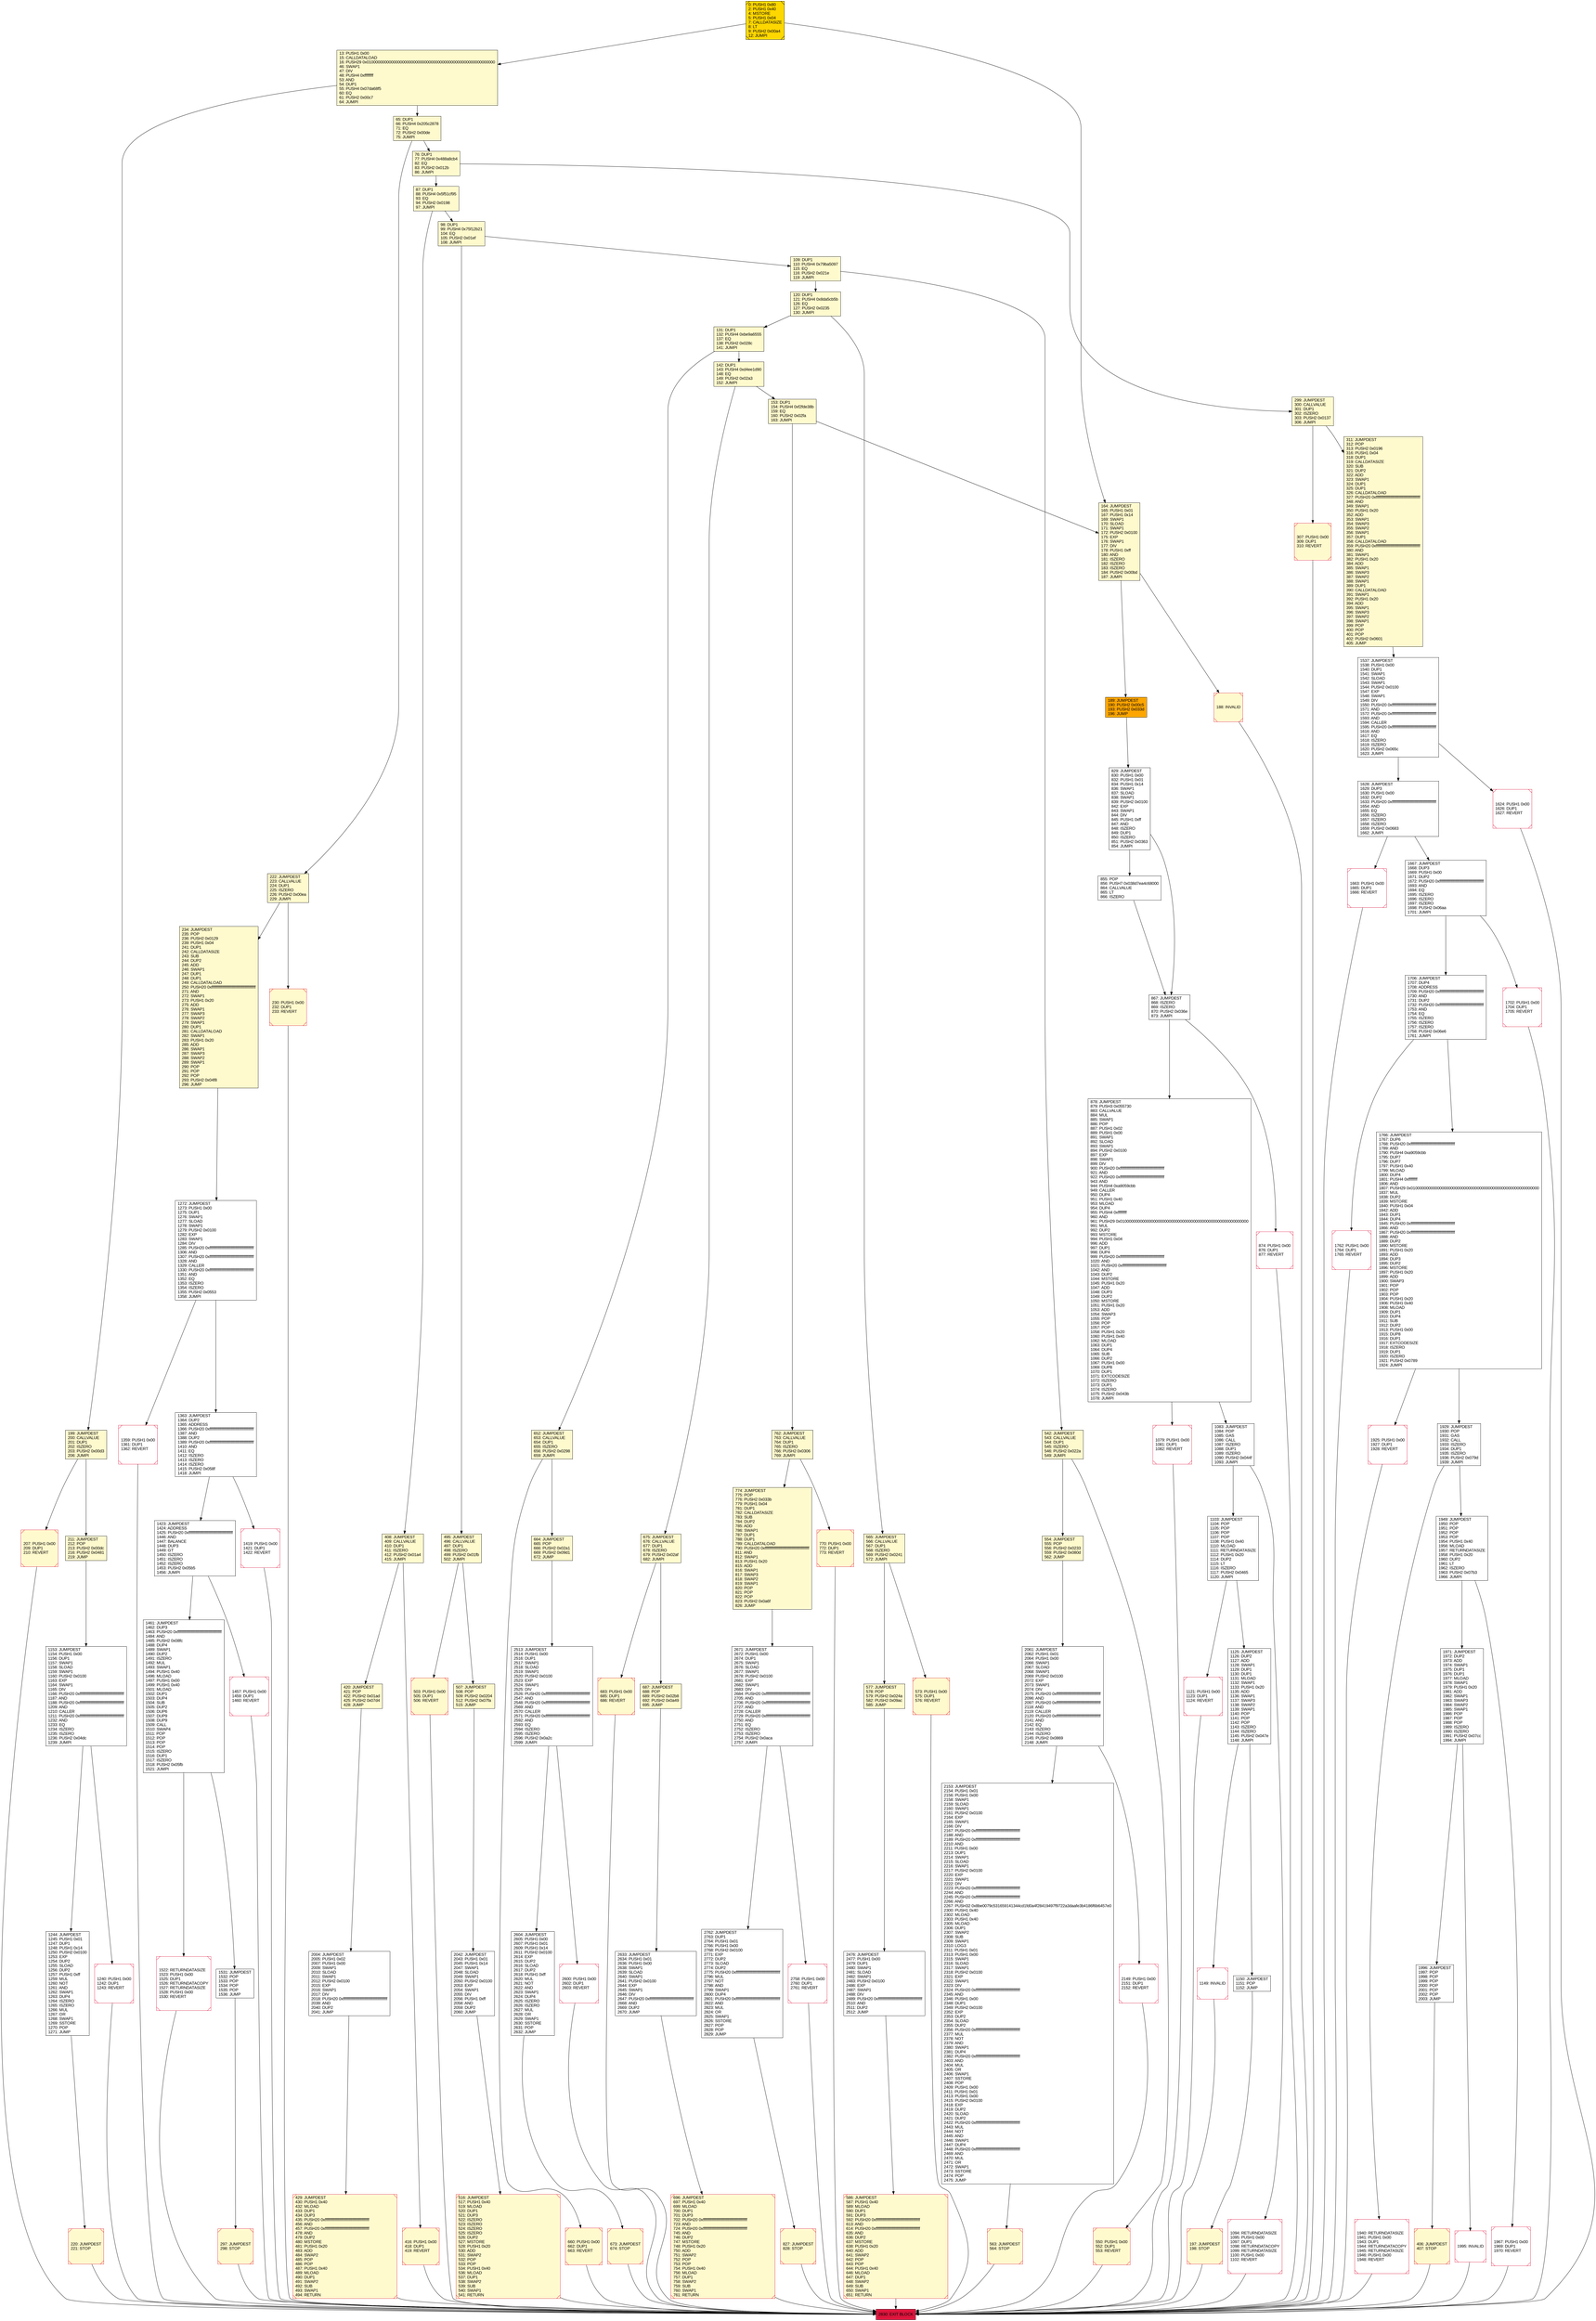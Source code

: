 digraph G {
bgcolor=transparent rankdir=UD;
node [shape=box style=filled color=black fillcolor=white fontname=arial fontcolor=black];
416 [label="416: PUSH1 0x00\l418: DUP1\l419: REVERT\l" fillcolor=lemonchiffon shape=Msquare color=crimson ];
406 [label="406: JUMPDEST\l407: STOP\l" fillcolor=lemonchiffon shape=Msquare color=crimson ];
188 [label="188: INVALID\l" fillcolor=lemonchiffon shape=Msquare color=crimson ];
13 [label="13: PUSH1 0x00\l15: CALLDATALOAD\l16: PUSH29 0x0100000000000000000000000000000000000000000000000000000000\l46: SWAP1\l47: DIV\l48: PUSH4 0xffffffff\l53: AND\l54: DUP1\l55: PUSH4 0x07da68f5\l60: EQ\l61: PUSH2 0x00c7\l64: JUMPI\l" fillcolor=lemonchiffon ];
1702 [label="1702: PUSH1 0x00\l1704: DUP1\l1705: REVERT\l" shape=Msquare color=crimson ];
683 [label="683: PUSH1 0x00\l685: DUP1\l686: REVERT\l" fillcolor=lemonchiffon shape=Msquare color=crimson ];
1996 [label="1996: JUMPDEST\l1997: POP\l1998: POP\l1999: POP\l2000: POP\l2001: POP\l2002: POP\l2003: JUMP\l" ];
408 [label="408: JUMPDEST\l409: CALLVALUE\l410: DUP1\l411: ISZERO\l412: PUSH2 0x01a4\l415: JUMPI\l" fillcolor=lemonchiffon ];
2830 [label="2830: EXIT BLOCK\l" fillcolor=crimson ];
1967 [label="1967: PUSH1 0x00\l1969: DUP1\l1970: REVERT\l" shape=Msquare color=crimson ];
867 [label="867: JUMPDEST\l868: ISZERO\l869: ISZERO\l870: PUSH2 0x036e\l873: JUMPI\l" ];
1457 [label="1457: PUSH1 0x00\l1459: DUP1\l1460: REVERT\l" shape=Msquare color=crimson ];
565 [label="565: JUMPDEST\l566: CALLVALUE\l567: DUP1\l568: ISZERO\l569: PUSH2 0x0241\l572: JUMPI\l" fillcolor=lemonchiffon ];
586 [label="586: JUMPDEST\l587: PUSH1 0x40\l589: MLOAD\l590: DUP1\l591: DUP3\l592: PUSH20 0xffffffffffffffffffffffffffffffffffffffff\l613: AND\l614: PUSH20 0xffffffffffffffffffffffffffffffffffffffff\l635: AND\l636: DUP2\l637: MSTORE\l638: PUSH1 0x20\l640: ADD\l641: SWAP2\l642: POP\l643: POP\l644: PUSH1 0x40\l646: MLOAD\l647: DUP1\l648: SWAP2\l649: SUB\l650: SWAP1\l651: RETURN\l" fillcolor=lemonchiffon shape=Msquare color=crimson ];
299 [label="299: JUMPDEST\l300: CALLVALUE\l301: DUP1\l302: ISZERO\l303: PUSH2 0x0137\l306: JUMPI\l" fillcolor=lemonchiffon ];
311 [label="311: JUMPDEST\l312: POP\l313: PUSH2 0x0196\l316: PUSH1 0x04\l318: DUP1\l319: CALLDATASIZE\l320: SUB\l321: DUP2\l322: ADD\l323: SWAP1\l324: DUP1\l325: DUP1\l326: CALLDATALOAD\l327: PUSH20 0xffffffffffffffffffffffffffffffffffffffff\l348: AND\l349: SWAP1\l350: PUSH1 0x20\l352: ADD\l353: SWAP1\l354: SWAP3\l355: SWAP2\l356: SWAP1\l357: DUP1\l358: CALLDATALOAD\l359: PUSH20 0xffffffffffffffffffffffffffffffffffffffff\l380: AND\l381: SWAP1\l382: PUSH1 0x20\l384: ADD\l385: SWAP1\l386: SWAP3\l387: SWAP2\l388: SWAP1\l389: DUP1\l390: CALLDATALOAD\l391: SWAP1\l392: PUSH1 0x20\l394: ADD\l395: SWAP1\l396: SWAP3\l397: SWAP2\l398: SWAP1\l399: POP\l400: POP\l401: POP\l402: PUSH2 0x0601\l405: JUMP\l" fillcolor=lemonchiffon ];
76 [label="76: DUP1\l77: PUSH4 0x488a8cb4\l82: EQ\l83: PUSH2 0x012b\l86: JUMPI\l" fillcolor=lemonchiffon ];
1925 [label="1925: PUSH1 0x00\l1927: DUP1\l1928: REVERT\l" shape=Msquare color=crimson ];
164 [label="164: JUMPDEST\l165: PUSH1 0x01\l167: PUSH1 0x14\l169: SWAP1\l170: SLOAD\l171: SWAP1\l172: PUSH2 0x0100\l175: EXP\l176: SWAP1\l177: DIV\l178: PUSH1 0xff\l180: AND\l181: ISZERO\l182: ISZERO\l183: ISZERO\l184: PUSH2 0x00bd\l187: JUMPI\l" fillcolor=lemonchiffon ];
1419 [label="1419: PUSH1 0x00\l1421: DUP1\l1422: REVERT\l" shape=Msquare color=crimson ];
98 [label="98: DUP1\l99: PUSH4 0x75f12b21\l104: EQ\l105: PUSH2 0x01ef\l108: JUMPI\l" fillcolor=lemonchiffon ];
1244 [label="1244: JUMPDEST\l1245: PUSH1 0x01\l1247: DUP1\l1248: PUSH1 0x14\l1250: PUSH2 0x0100\l1253: EXP\l1254: DUP2\l1255: SLOAD\l1256: DUP2\l1257: PUSH1 0xff\l1259: MUL\l1260: NOT\l1261: AND\l1262: SWAP1\l1263: DUP4\l1264: ISZERO\l1265: ISZERO\l1266: MUL\l1267: OR\l1268: SWAP1\l1269: SSTORE\l1270: POP\l1271: JUMP\l" ];
199 [label="199: JUMPDEST\l200: CALLVALUE\l201: DUP1\l202: ISZERO\l203: PUSH2 0x00d3\l206: JUMPI\l" fillcolor=lemonchiffon ];
660 [label="660: PUSH1 0x00\l662: DUP1\l663: REVERT\l" fillcolor=lemonchiffon shape=Msquare color=crimson ];
673 [label="673: JUMPDEST\l674: STOP\l" fillcolor=lemonchiffon shape=Msquare color=crimson ];
516 [label="516: JUMPDEST\l517: PUSH1 0x40\l519: MLOAD\l520: DUP1\l521: DUP3\l522: ISZERO\l523: ISZERO\l524: ISZERO\l525: ISZERO\l526: DUP2\l527: MSTORE\l528: PUSH1 0x20\l530: ADD\l531: SWAP2\l532: POP\l533: POP\l534: PUSH1 0x40\l536: MLOAD\l537: DUP1\l538: SWAP2\l539: SUB\l540: SWAP1\l541: RETURN\l" fillcolor=lemonchiffon shape=Msquare color=crimson ];
664 [label="664: JUMPDEST\l665: POP\l666: PUSH2 0x02a1\l669: PUSH2 0x09d1\l672: JUMP\l" fillcolor=lemonchiffon ];
1762 [label="1762: PUSH1 0x00\l1764: DUP1\l1765: REVERT\l" shape=Msquare color=crimson ];
230 [label="230: PUSH1 0x00\l232: DUP1\l233: REVERT\l" fillcolor=lemonchiffon shape=Msquare color=crimson ];
220 [label="220: JUMPDEST\l221: STOP\l" fillcolor=lemonchiffon shape=Msquare color=crimson ];
1125 [label="1125: JUMPDEST\l1126: DUP2\l1127: ADD\l1128: SWAP1\l1129: DUP1\l1130: DUP1\l1131: MLOAD\l1132: SWAP1\l1133: PUSH1 0x20\l1135: ADD\l1136: SWAP1\l1137: SWAP3\l1138: SWAP2\l1139: SWAP1\l1140: POP\l1141: POP\l1142: POP\l1143: ISZERO\l1144: ISZERO\l1145: PUSH2 0x047e\l1148: JUMPI\l" ];
652 [label="652: JUMPDEST\l653: CALLVALUE\l654: DUP1\l655: ISZERO\l656: PUSH2 0x0298\l659: JUMPI\l" fillcolor=lemonchiffon ];
2762 [label="2762: JUMPDEST\l2763: DUP1\l2764: PUSH1 0x01\l2766: PUSH1 0x00\l2768: PUSH2 0x0100\l2771: EXP\l2772: DUP2\l2773: SLOAD\l2774: DUP2\l2775: PUSH20 0xffffffffffffffffffffffffffffffffffffffff\l2796: MUL\l2797: NOT\l2798: AND\l2799: SWAP1\l2800: DUP4\l2801: PUSH20 0xffffffffffffffffffffffffffffffffffffffff\l2822: AND\l2823: MUL\l2824: OR\l2825: SWAP1\l2826: SSTORE\l2827: POP\l2828: POP\l2829: JUMP\l" ];
197 [label="197: JUMPDEST\l198: STOP\l" fillcolor=lemonchiffon shape=Msquare color=crimson ];
109 [label="109: DUP1\l110: PUSH4 0x79ba5097\l115: EQ\l116: PUSH2 0x021e\l119: JUMPI\l" fillcolor=lemonchiffon ];
1628 [label="1628: JUMPDEST\l1629: DUP3\l1630: PUSH1 0x00\l1632: DUP2\l1633: PUSH20 0xffffffffffffffffffffffffffffffffffffffff\l1654: AND\l1655: EQ\l1656: ISZERO\l1657: ISZERO\l1658: ISZERO\l1659: PUSH2 0x0683\l1662: JUMPI\l" ];
503 [label="503: PUSH1 0x00\l505: DUP1\l506: REVERT\l" fillcolor=lemonchiffon shape=Msquare color=crimson ];
1153 [label="1153: JUMPDEST\l1154: PUSH1 0x00\l1156: DUP1\l1157: SWAP1\l1158: SLOAD\l1159: SWAP1\l1160: PUSH2 0x0100\l1163: EXP\l1164: SWAP1\l1165: DIV\l1166: PUSH20 0xffffffffffffffffffffffffffffffffffffffff\l1187: AND\l1188: PUSH20 0xffffffffffffffffffffffffffffffffffffffff\l1209: AND\l1210: CALLER\l1211: PUSH20 0xffffffffffffffffffffffffffffffffffffffff\l1232: AND\l1233: EQ\l1234: ISZERO\l1235: ISZERO\l1236: PUSH2 0x04dc\l1239: JUMPI\l" ];
0 [label="0: PUSH1 0x80\l2: PUSH1 0x40\l4: MSTORE\l5: PUSH1 0x04\l7: CALLDATASIZE\l8: LT\l9: PUSH2 0x00a4\l12: JUMPI\l" fillcolor=lemonchiffon shape=Msquare fillcolor=gold ];
1150 [label="1150: JUMPDEST\l1151: POP\l1152: JUMP\l" ];
774 [label="774: JUMPDEST\l775: POP\l776: PUSH2 0x033b\l779: PUSH1 0x04\l781: DUP1\l782: CALLDATASIZE\l783: SUB\l784: DUP2\l785: ADD\l786: SWAP1\l787: DUP1\l788: DUP1\l789: CALLDATALOAD\l790: PUSH20 0xffffffffffffffffffffffffffffffffffffffff\l811: AND\l812: SWAP1\l813: PUSH1 0x20\l815: ADD\l816: SWAP1\l817: SWAP3\l818: SWAP2\l819: SWAP1\l820: POP\l821: POP\l822: POP\l823: PUSH2 0x0a6f\l826: JUMP\l" fillcolor=lemonchiffon ];
1094 [label="1094: RETURNDATASIZE\l1095: PUSH1 0x00\l1097: DUP1\l1098: RETURNDATACOPY\l1099: RETURNDATASIZE\l1100: PUSH1 0x00\l1102: REVERT\l" shape=Msquare color=crimson ];
211 [label="211: JUMPDEST\l212: POP\l213: PUSH2 0x00dc\l216: PUSH2 0x0481\l219: JUMP\l" fillcolor=lemonchiffon ];
222 [label="222: JUMPDEST\l223: CALLVALUE\l224: DUP1\l225: ISZERO\l226: PUSH2 0x00ea\l229: JUMPI\l" fillcolor=lemonchiffon ];
420 [label="420: JUMPDEST\l421: POP\l422: PUSH2 0x01ad\l425: PUSH2 0x07d4\l428: JUMP\l" fillcolor=lemonchiffon ];
87 [label="87: DUP1\l88: PUSH4 0x5f51cf95\l93: EQ\l94: PUSH2 0x0198\l97: JUMPI\l" fillcolor=lemonchiffon ];
2042 [label="2042: JUMPDEST\l2043: PUSH1 0x01\l2045: PUSH1 0x14\l2047: SWAP1\l2048: SLOAD\l2049: SWAP1\l2050: PUSH2 0x0100\l2053: EXP\l2054: SWAP1\l2055: DIV\l2056: PUSH1 0xff\l2058: AND\l2059: DUP2\l2060: JUMP\l" ];
855 [label="855: POP\l856: PUSH7 0x038d7ea4c68000\l864: CALLVALUE\l865: LT\l866: ISZERO\l" ];
2758 [label="2758: PUSH1 0x00\l2760: DUP1\l2761: REVERT\l" shape=Msquare color=crimson ];
1423 [label="1423: JUMPDEST\l1424: ADDRESS\l1425: PUSH20 0xffffffffffffffffffffffffffffffffffffffff\l1446: AND\l1447: BALANCE\l1448: DUP3\l1449: GT\l1450: ISZERO\l1451: ISZERO\l1452: ISZERO\l1453: PUSH2 0x05b5\l1456: JUMPI\l" ];
207 [label="207: PUSH1 0x00\l209: DUP1\l210: REVERT\l" fillcolor=lemonchiffon shape=Msquare color=crimson ];
1537 [label="1537: JUMPDEST\l1538: PUSH1 0x00\l1540: DUP1\l1541: SWAP1\l1542: SLOAD\l1543: SWAP1\l1544: PUSH2 0x0100\l1547: EXP\l1548: SWAP1\l1549: DIV\l1550: PUSH20 0xffffffffffffffffffffffffffffffffffffffff\l1571: AND\l1572: PUSH20 0xffffffffffffffffffffffffffffffffffffffff\l1593: AND\l1594: CALLER\l1595: PUSH20 0xffffffffffffffffffffffffffffffffffffffff\l1616: AND\l1617: EQ\l1618: ISZERO\l1619: ISZERO\l1620: PUSH2 0x065c\l1623: JUMPI\l" ];
1995 [label="1995: INVALID\l" shape=Msquare color=crimson ];
1240 [label="1240: PUSH1 0x00\l1242: DUP1\l1243: REVERT\l" shape=Msquare color=crimson ];
2604 [label="2604: JUMPDEST\l2605: PUSH1 0x00\l2607: PUSH1 0x01\l2609: PUSH1 0x14\l2611: PUSH2 0x0100\l2614: EXP\l2615: DUP2\l2616: SLOAD\l2617: DUP2\l2618: PUSH1 0xff\l2620: MUL\l2621: NOT\l2622: AND\l2623: SWAP1\l2624: DUP4\l2625: ISZERO\l2626: ISZERO\l2627: MUL\l2628: OR\l2629: SWAP1\l2630: SSTORE\l2631: POP\l2632: JUMP\l" ];
2004 [label="2004: JUMPDEST\l2005: PUSH1 0x02\l2007: PUSH1 0x00\l2009: SWAP1\l2010: SLOAD\l2011: SWAP1\l2012: PUSH2 0x0100\l2015: EXP\l2016: SWAP1\l2017: DIV\l2018: PUSH20 0xffffffffffffffffffffffffffffffffffffffff\l2039: AND\l2040: DUP2\l2041: JUMP\l" ];
542 [label="542: JUMPDEST\l543: CALLVALUE\l544: DUP1\l545: ISZERO\l546: PUSH2 0x022a\l549: JUMPI\l" fillcolor=lemonchiffon ];
1363 [label="1363: JUMPDEST\l1364: DUP2\l1365: ADDRESS\l1366: PUSH20 0xffffffffffffffffffffffffffffffffffffffff\l1387: AND\l1388: DUP2\l1389: PUSH20 0xffffffffffffffffffffffffffffffffffffffff\l1410: AND\l1411: EQ\l1412: ISZERO\l1413: ISZERO\l1414: ISZERO\l1415: PUSH2 0x058f\l1418: JUMPI\l" ];
234 [label="234: JUMPDEST\l235: POP\l236: PUSH2 0x0129\l239: PUSH1 0x04\l241: DUP1\l242: CALLDATASIZE\l243: SUB\l244: DUP2\l245: ADD\l246: SWAP1\l247: DUP1\l248: DUP1\l249: CALLDATALOAD\l250: PUSH20 0xffffffffffffffffffffffffffffffffffffffff\l271: AND\l272: SWAP1\l273: PUSH1 0x20\l275: ADD\l276: SWAP1\l277: SWAP3\l278: SWAP2\l279: SWAP1\l280: DUP1\l281: CALLDATALOAD\l282: SWAP1\l283: PUSH1 0x20\l285: ADD\l286: SWAP1\l287: SWAP3\l288: SWAP2\l289: SWAP1\l290: POP\l291: POP\l292: POP\l293: PUSH2 0x04f8\l296: JUMP\l" fillcolor=lemonchiffon ];
550 [label="550: PUSH1 0x00\l552: DUP1\l553: REVERT\l" fillcolor=lemonchiffon shape=Msquare color=crimson ];
2600 [label="2600: PUSH1 0x00\l2602: DUP1\l2603: REVERT\l" shape=Msquare color=crimson ];
153 [label="153: DUP1\l154: PUSH4 0xf2fde38b\l159: EQ\l160: PUSH2 0x02fa\l163: JUMPI\l" fillcolor=lemonchiffon ];
1971 [label="1971: JUMPDEST\l1972: DUP2\l1973: ADD\l1974: SWAP1\l1975: DUP1\l1976: DUP1\l1977: MLOAD\l1978: SWAP1\l1979: PUSH1 0x20\l1981: ADD\l1982: SWAP1\l1983: SWAP3\l1984: SWAP2\l1985: SWAP1\l1986: POP\l1987: POP\l1988: POP\l1989: ISZERO\l1990: ISZERO\l1991: PUSH2 0x07cc\l1994: JUMPI\l" ];
1940 [label="1940: RETURNDATASIZE\l1941: PUSH1 0x00\l1943: DUP1\l1944: RETURNDATACOPY\l1945: RETURNDATASIZE\l1946: PUSH1 0x00\l1948: REVERT\l" shape=Msquare color=crimson ];
307 [label="307: PUSH1 0x00\l309: DUP1\l310: REVERT\l" fillcolor=lemonchiffon shape=Msquare color=crimson ];
577 [label="577: JUMPDEST\l578: POP\l579: PUSH2 0x024a\l582: PUSH2 0x09ac\l585: JUMP\l" fillcolor=lemonchiffon ];
1079 [label="1079: PUSH1 0x00\l1081: DUP1\l1082: REVERT\l" shape=Msquare color=crimson ];
2476 [label="2476: JUMPDEST\l2477: PUSH1 0x00\l2479: DUP1\l2480: SWAP1\l2481: SLOAD\l2482: SWAP1\l2483: PUSH2 0x0100\l2486: EXP\l2487: SWAP1\l2488: DIV\l2489: PUSH20 0xffffffffffffffffffffffffffffffffffffffff\l2510: AND\l2511: DUP2\l2512: JUMP\l" ];
573 [label="573: PUSH1 0x00\l575: DUP1\l576: REVERT\l" fillcolor=lemonchiffon shape=Msquare color=crimson ];
762 [label="762: JUMPDEST\l763: CALLVALUE\l764: DUP1\l765: ISZERO\l766: PUSH2 0x0306\l769: JUMPI\l" fillcolor=lemonchiffon ];
1929 [label="1929: JUMPDEST\l1930: POP\l1931: GAS\l1932: CALL\l1933: ISZERO\l1934: DUP1\l1935: ISZERO\l1936: PUSH2 0x079d\l1939: JUMPI\l" ];
878 [label="878: JUMPDEST\l879: PUSH3 0x055730\l883: CALLVALUE\l884: MUL\l885: SWAP1\l886: POP\l887: PUSH1 0x02\l889: PUSH1 0x00\l891: SWAP1\l892: SLOAD\l893: SWAP1\l894: PUSH2 0x0100\l897: EXP\l898: SWAP1\l899: DIV\l900: PUSH20 0xffffffffffffffffffffffffffffffffffffffff\l921: AND\l922: PUSH20 0xffffffffffffffffffffffffffffffffffffffff\l943: AND\l944: PUSH4 0xa9059cbb\l949: CALLER\l950: DUP4\l951: PUSH1 0x40\l953: MLOAD\l954: DUP4\l955: PUSH4 0xffffffff\l960: AND\l961: PUSH29 0x0100000000000000000000000000000000000000000000000000000000\l991: MUL\l992: DUP2\l993: MSTORE\l994: PUSH1 0x04\l996: ADD\l997: DUP1\l998: DUP4\l999: PUSH20 0xffffffffffffffffffffffffffffffffffffffff\l1020: AND\l1021: PUSH20 0xffffffffffffffffffffffffffffffffffffffff\l1042: AND\l1043: DUP2\l1044: MSTORE\l1045: PUSH1 0x20\l1047: ADD\l1048: DUP3\l1049: DUP2\l1050: MSTORE\l1051: PUSH1 0x20\l1053: ADD\l1054: SWAP3\l1055: POP\l1056: POP\l1057: POP\l1058: PUSH1 0x20\l1060: PUSH1 0x40\l1062: MLOAD\l1063: DUP1\l1064: DUP4\l1065: SUB\l1066: DUP2\l1067: PUSH1 0x00\l1069: DUP8\l1070: DUP1\l1071: EXTCODESIZE\l1072: ISZERO\l1073: DUP1\l1074: ISZERO\l1075: PUSH2 0x043b\l1078: JUMPI\l" ];
770 [label="770: PUSH1 0x00\l772: DUP1\l773: REVERT\l" fillcolor=lemonchiffon shape=Msquare color=crimson ];
563 [label="563: JUMPDEST\l564: STOP\l" fillcolor=lemonchiffon shape=Msquare color=crimson ];
827 [label="827: JUMPDEST\l828: STOP\l" fillcolor=lemonchiffon shape=Msquare color=crimson ];
1083 [label="1083: JUMPDEST\l1084: POP\l1085: GAS\l1086: CALL\l1087: ISZERO\l1088: DUP1\l1089: ISZERO\l1090: PUSH2 0x044f\l1093: JUMPI\l" ];
1667 [label="1667: JUMPDEST\l1668: DUP3\l1669: PUSH1 0x00\l1671: DUP2\l1672: PUSH20 0xffffffffffffffffffffffffffffffffffffffff\l1693: AND\l1694: EQ\l1695: ISZERO\l1696: ISZERO\l1697: ISZERO\l1698: PUSH2 0x06aa\l1701: JUMPI\l" ];
1531 [label="1531: JUMPDEST\l1532: POP\l1533: POP\l1534: POP\l1535: POP\l1536: JUMP\l" ];
507 [label="507: JUMPDEST\l508: POP\l509: PUSH2 0x0204\l512: PUSH2 0x07fa\l515: JUMP\l" fillcolor=lemonchiffon ];
297 [label="297: JUMPDEST\l298: STOP\l" fillcolor=lemonchiffon shape=Msquare color=crimson ];
1121 [label="1121: PUSH1 0x00\l1123: DUP1\l1124: REVERT\l" shape=Msquare color=crimson ];
1149 [label="1149: INVALID\l" shape=Msquare color=crimson ];
687 [label="687: JUMPDEST\l688: POP\l689: PUSH2 0x02b8\l692: PUSH2 0x0a49\l695: JUMP\l" fillcolor=lemonchiffon ];
2149 [label="2149: PUSH1 0x00\l2151: DUP1\l2152: REVERT\l" shape=Msquare color=crimson ];
142 [label="142: DUP1\l143: PUSH4 0xd4ee1d90\l148: EQ\l149: PUSH2 0x02a3\l152: JUMPI\l" fillcolor=lemonchiffon ];
1272 [label="1272: JUMPDEST\l1273: PUSH1 0x00\l1275: DUP1\l1276: SWAP1\l1277: SLOAD\l1278: SWAP1\l1279: PUSH2 0x0100\l1282: EXP\l1283: SWAP1\l1284: DIV\l1285: PUSH20 0xffffffffffffffffffffffffffffffffffffffff\l1306: AND\l1307: PUSH20 0xffffffffffffffffffffffffffffffffffffffff\l1328: AND\l1329: CALLER\l1330: PUSH20 0xffffffffffffffffffffffffffffffffffffffff\l1351: AND\l1352: EQ\l1353: ISZERO\l1354: ISZERO\l1355: PUSH2 0x0553\l1358: JUMPI\l" ];
1461 [label="1461: JUMPDEST\l1462: DUP3\l1463: PUSH20 0xffffffffffffffffffffffffffffffffffffffff\l1484: AND\l1485: PUSH2 0x08fc\l1488: DUP4\l1489: SWAP1\l1490: DUP2\l1491: ISZERO\l1492: MUL\l1493: SWAP1\l1494: PUSH1 0x40\l1496: MLOAD\l1497: PUSH1 0x00\l1499: PUSH1 0x40\l1501: MLOAD\l1502: DUP1\l1503: DUP4\l1504: SUB\l1505: DUP2\l1506: DUP6\l1507: DUP9\l1508: DUP9\l1509: CALL\l1510: SWAP4\l1511: POP\l1512: POP\l1513: POP\l1514: POP\l1515: ISZERO\l1516: DUP1\l1517: ISZERO\l1518: PUSH2 0x05fb\l1521: JUMPI\l" ];
874 [label="874: PUSH1 0x00\l876: DUP1\l877: REVERT\l" shape=Msquare color=crimson ];
829 [label="829: JUMPDEST\l830: PUSH1 0x00\l832: PUSH1 0x01\l834: PUSH1 0x14\l836: SWAP1\l837: SLOAD\l838: SWAP1\l839: PUSH2 0x0100\l842: EXP\l843: SWAP1\l844: DIV\l845: PUSH1 0xff\l847: AND\l848: ISZERO\l849: DUP1\l850: ISZERO\l851: PUSH2 0x0363\l854: JUMPI\l" ];
2513 [label="2513: JUMPDEST\l2514: PUSH1 0x00\l2516: DUP1\l2517: SWAP1\l2518: SLOAD\l2519: SWAP1\l2520: PUSH2 0x0100\l2523: EXP\l2524: SWAP1\l2525: DIV\l2526: PUSH20 0xffffffffffffffffffffffffffffffffffffffff\l2547: AND\l2548: PUSH20 0xffffffffffffffffffffffffffffffffffffffff\l2569: AND\l2570: CALLER\l2571: PUSH20 0xffffffffffffffffffffffffffffffffffffffff\l2592: AND\l2593: EQ\l2594: ISZERO\l2595: ISZERO\l2596: PUSH2 0x0a2c\l2599: JUMPI\l" ];
1706 [label="1706: JUMPDEST\l1707: DUP4\l1708: ADDRESS\l1709: PUSH20 0xffffffffffffffffffffffffffffffffffffffff\l1730: AND\l1731: DUP2\l1732: PUSH20 0xffffffffffffffffffffffffffffffffffffffff\l1753: AND\l1754: EQ\l1755: ISZERO\l1756: ISZERO\l1757: ISZERO\l1758: PUSH2 0x06e6\l1761: JUMPI\l" ];
1949 [label="1949: JUMPDEST\l1950: POP\l1951: POP\l1952: POP\l1953: POP\l1954: PUSH1 0x40\l1956: MLOAD\l1957: RETURNDATASIZE\l1958: PUSH1 0x20\l1960: DUP2\l1961: LT\l1962: ISZERO\l1963: PUSH2 0x07b3\l1966: JUMPI\l" ];
2633 [label="2633: JUMPDEST\l2634: PUSH1 0x01\l2636: PUSH1 0x00\l2638: SWAP1\l2639: SLOAD\l2640: SWAP1\l2641: PUSH2 0x0100\l2644: EXP\l2645: SWAP1\l2646: DIV\l2647: PUSH20 0xffffffffffffffffffffffffffffffffffffffff\l2668: AND\l2669: DUP2\l2670: JUMP\l" ];
495 [label="495: JUMPDEST\l496: CALLVALUE\l497: DUP1\l498: ISZERO\l499: PUSH2 0x01fb\l502: JUMPI\l" fillcolor=lemonchiffon ];
131 [label="131: DUP1\l132: PUSH4 0xbe9a6555\l137: EQ\l138: PUSH2 0x028c\l141: JUMPI\l" fillcolor=lemonchiffon ];
1663 [label="1663: PUSH1 0x00\l1665: DUP1\l1666: REVERT\l" shape=Msquare color=crimson ];
120 [label="120: DUP1\l121: PUSH4 0x8da5cb5b\l126: EQ\l127: PUSH2 0x0235\l130: JUMPI\l" fillcolor=lemonchiffon ];
189 [label="189: JUMPDEST\l190: PUSH2 0x00c5\l193: PUSH2 0x033d\l196: JUMP\l" fillcolor=orange ];
554 [label="554: JUMPDEST\l555: POP\l556: PUSH2 0x0233\l559: PUSH2 0x080d\l562: JUMP\l" fillcolor=lemonchiffon ];
1103 [label="1103: JUMPDEST\l1104: POP\l1105: POP\l1106: POP\l1107: POP\l1108: PUSH1 0x40\l1110: MLOAD\l1111: RETURNDATASIZE\l1112: PUSH1 0x20\l1114: DUP2\l1115: LT\l1116: ISZERO\l1117: PUSH2 0x0465\l1120: JUMPI\l" ];
1522 [label="1522: RETURNDATASIZE\l1523: PUSH1 0x00\l1525: DUP1\l1526: RETURNDATACOPY\l1527: RETURNDATASIZE\l1528: PUSH1 0x00\l1530: REVERT\l" shape=Msquare color=crimson ];
2153 [label="2153: JUMPDEST\l2154: PUSH1 0x01\l2156: PUSH1 0x00\l2158: SWAP1\l2159: SLOAD\l2160: SWAP1\l2161: PUSH2 0x0100\l2164: EXP\l2165: SWAP1\l2166: DIV\l2167: PUSH20 0xffffffffffffffffffffffffffffffffffffffff\l2188: AND\l2189: PUSH20 0xffffffffffffffffffffffffffffffffffffffff\l2210: AND\l2211: PUSH1 0x00\l2213: DUP1\l2214: SWAP1\l2215: SLOAD\l2216: SWAP1\l2217: PUSH2 0x0100\l2220: EXP\l2221: SWAP1\l2222: DIV\l2223: PUSH20 0xffffffffffffffffffffffffffffffffffffffff\l2244: AND\l2245: PUSH20 0xffffffffffffffffffffffffffffffffffffffff\l2266: AND\l2267: PUSH32 0x8be0079c531659141344cd1fd0a4f28419497f9722a3daafe3b4186f6b6457e0\l2300: PUSH1 0x40\l2302: MLOAD\l2303: PUSH1 0x40\l2305: MLOAD\l2306: DUP1\l2307: SWAP2\l2308: SUB\l2309: SWAP1\l2310: LOG3\l2311: PUSH1 0x01\l2313: PUSH1 0x00\l2315: SWAP1\l2316: SLOAD\l2317: SWAP1\l2318: PUSH2 0x0100\l2321: EXP\l2322: SWAP1\l2323: DIV\l2324: PUSH20 0xffffffffffffffffffffffffffffffffffffffff\l2345: AND\l2346: PUSH1 0x00\l2348: DUP1\l2349: PUSH2 0x0100\l2352: EXP\l2353: DUP2\l2354: SLOAD\l2355: DUP2\l2356: PUSH20 0xffffffffffffffffffffffffffffffffffffffff\l2377: MUL\l2378: NOT\l2379: AND\l2380: SWAP1\l2381: DUP4\l2382: PUSH20 0xffffffffffffffffffffffffffffffffffffffff\l2403: AND\l2404: MUL\l2405: OR\l2406: SWAP1\l2407: SSTORE\l2408: POP\l2409: PUSH1 0x00\l2411: PUSH1 0x01\l2413: PUSH1 0x00\l2415: PUSH2 0x0100\l2418: EXP\l2419: DUP2\l2420: SLOAD\l2421: DUP2\l2422: PUSH20 0xffffffffffffffffffffffffffffffffffffffff\l2443: MUL\l2444: NOT\l2445: AND\l2446: SWAP1\l2447: DUP4\l2448: PUSH20 0xffffffffffffffffffffffffffffffffffffffff\l2469: AND\l2470: MUL\l2471: OR\l2472: SWAP1\l2473: SSTORE\l2474: POP\l2475: JUMP\l" ];
696 [label="696: JUMPDEST\l697: PUSH1 0x40\l699: MLOAD\l700: DUP1\l701: DUP3\l702: PUSH20 0xffffffffffffffffffffffffffffffffffffffff\l723: AND\l724: PUSH20 0xffffffffffffffffffffffffffffffffffffffff\l745: AND\l746: DUP2\l747: MSTORE\l748: PUSH1 0x20\l750: ADD\l751: SWAP2\l752: POP\l753: POP\l754: PUSH1 0x40\l756: MLOAD\l757: DUP1\l758: SWAP2\l759: SUB\l760: SWAP1\l761: RETURN\l" fillcolor=lemonchiffon shape=Msquare color=crimson ];
1359 [label="1359: PUSH1 0x00\l1361: DUP1\l1362: REVERT\l" shape=Msquare color=crimson ];
675 [label="675: JUMPDEST\l676: CALLVALUE\l677: DUP1\l678: ISZERO\l679: PUSH2 0x02af\l682: JUMPI\l" fillcolor=lemonchiffon ];
2671 [label="2671: JUMPDEST\l2672: PUSH1 0x00\l2674: DUP1\l2675: SWAP1\l2676: SLOAD\l2677: SWAP1\l2678: PUSH2 0x0100\l2681: EXP\l2682: SWAP1\l2683: DIV\l2684: PUSH20 0xffffffffffffffffffffffffffffffffffffffff\l2705: AND\l2706: PUSH20 0xffffffffffffffffffffffffffffffffffffffff\l2727: AND\l2728: CALLER\l2729: PUSH20 0xffffffffffffffffffffffffffffffffffffffff\l2750: AND\l2751: EQ\l2752: ISZERO\l2753: ISZERO\l2754: PUSH2 0x0aca\l2757: JUMPI\l" ];
1624 [label="1624: PUSH1 0x00\l1626: DUP1\l1627: REVERT\l" shape=Msquare color=crimson ];
1766 [label="1766: JUMPDEST\l1767: DUP6\l1768: PUSH20 0xffffffffffffffffffffffffffffffffffffffff\l1789: AND\l1790: PUSH4 0xa9059cbb\l1795: DUP7\l1796: DUP7\l1797: PUSH1 0x40\l1799: MLOAD\l1800: DUP4\l1801: PUSH4 0xffffffff\l1806: AND\l1807: PUSH29 0x0100000000000000000000000000000000000000000000000000000000\l1837: MUL\l1838: DUP2\l1839: MSTORE\l1840: PUSH1 0x04\l1842: ADD\l1843: DUP1\l1844: DUP4\l1845: PUSH20 0xffffffffffffffffffffffffffffffffffffffff\l1866: AND\l1867: PUSH20 0xffffffffffffffffffffffffffffffffffffffff\l1888: AND\l1889: DUP2\l1890: MSTORE\l1891: PUSH1 0x20\l1893: ADD\l1894: DUP3\l1895: DUP2\l1896: MSTORE\l1897: PUSH1 0x20\l1899: ADD\l1900: SWAP3\l1901: POP\l1902: POP\l1903: POP\l1904: PUSH1 0x20\l1906: PUSH1 0x40\l1908: MLOAD\l1909: DUP1\l1910: DUP4\l1911: SUB\l1912: DUP2\l1913: PUSH1 0x00\l1915: DUP8\l1916: DUP1\l1917: EXTCODESIZE\l1918: ISZERO\l1919: DUP1\l1920: ISZERO\l1921: PUSH2 0x0789\l1924: JUMPI\l" ];
2061 [label="2061: JUMPDEST\l2062: PUSH1 0x01\l2064: PUSH1 0x00\l2066: SWAP1\l2067: SLOAD\l2068: SWAP1\l2069: PUSH2 0x0100\l2072: EXP\l2073: SWAP1\l2074: DIV\l2075: PUSH20 0xffffffffffffffffffffffffffffffffffffffff\l2096: AND\l2097: PUSH20 0xffffffffffffffffffffffffffffffffffffffff\l2118: AND\l2119: CALLER\l2120: PUSH20 0xffffffffffffffffffffffffffffffffffffffff\l2141: AND\l2142: EQ\l2143: ISZERO\l2144: ISZERO\l2145: PUSH2 0x0869\l2148: JUMPI\l" ];
65 [label="65: DUP1\l66: PUSH4 0x205c2878\l71: EQ\l72: PUSH2 0x00de\l75: JUMPI\l" fillcolor=lemonchiffon ];
429 [label="429: JUMPDEST\l430: PUSH1 0x40\l432: MLOAD\l433: DUP1\l434: DUP3\l435: PUSH20 0xffffffffffffffffffffffffffffffffffffffff\l456: AND\l457: PUSH20 0xffffffffffffffffffffffffffffffffffffffff\l478: AND\l479: DUP2\l480: MSTORE\l481: PUSH1 0x20\l483: ADD\l484: SWAP2\l485: POP\l486: POP\l487: PUSH1 0x40\l489: MLOAD\l490: DUP1\l491: SWAP2\l492: SUB\l493: SWAP1\l494: RETURN\l" fillcolor=lemonchiffon shape=Msquare color=crimson ];
1967 -> 2830;
120 -> 131;
683 -> 2830;
211 -> 1153;
542 -> 550;
1150 -> 197;
1531 -> 297;
577 -> 2476;
1702 -> 2830;
1996 -> 406;
406 -> 2830;
408 -> 416;
188 -> 2830;
416 -> 2830;
687 -> 2633;
878 -> 1083;
1125 -> 1150;
153 -> 762;
2061 -> 2153;
586 -> 2830;
131 -> 142;
222 -> 230;
554 -> 2061;
1457 -> 2830;
1461 -> 1522;
420 -> 2004;
1153 -> 1240;
1537 -> 1628;
1419 -> 2830;
1103 -> 1121;
1272 -> 1359;
1925 -> 2830;
164 -> 188;
189 -> 829;
1929 -> 1940;
675 -> 687;
1706 -> 1766;
142 -> 675;
516 -> 2830;
13 -> 199;
878 -> 1079;
2061 -> 2149;
76 -> 299;
660 -> 2830;
673 -> 2830;
762 -> 770;
299 -> 311;
2633 -> 696;
1949 -> 1971;
76 -> 87;
220 -> 2830;
2513 -> 2600;
2604 -> 673;
87 -> 98;
230 -> 2830;
1272 -> 1363;
142 -> 153;
1762 -> 2830;
234 -> 1272;
2153 -> 563;
311 -> 1537;
408 -> 420;
1094 -> 2830;
1083 -> 1103;
503 -> 2830;
1766 -> 1929;
2042 -> 516;
0 -> 13;
199 -> 207;
197 -> 2830;
207 -> 2830;
495 -> 507;
1244 -> 220;
542 -> 554;
2758 -> 2830;
855 -> 867;
199 -> 211;
1929 -> 1949;
87 -> 408;
0 -> 164;
652 -> 664;
1153 -> 1244;
1240 -> 2830;
98 -> 109;
1423 -> 1457;
1667 -> 1706;
1995 -> 2830;
652 -> 660;
1461 -> 1531;
1971 -> 1996;
2004 -> 429;
1940 -> 2830;
2476 -> 586;
565 -> 577;
2600 -> 2830;
565 -> 573;
550 -> 2830;
1125 -> 1149;
1537 -> 1624;
299 -> 307;
495 -> 503;
109 -> 120;
1628 -> 1663;
1706 -> 1762;
131 -> 652;
573 -> 2830;
2671 -> 2758;
1079 -> 2830;
307 -> 2830;
65 -> 222;
827 -> 2830;
153 -> 164;
1423 -> 1461;
563 -> 2830;
774 -> 2671;
829 -> 855;
1363 -> 1419;
1103 -> 1125;
770 -> 2830;
867 -> 878;
297 -> 2830;
1667 -> 1702;
2513 -> 2604;
2671 -> 2762;
1949 -> 1967;
762 -> 774;
829 -> 867;
867 -> 874;
874 -> 2830;
2149 -> 2830;
120 -> 565;
1149 -> 2830;
164 -> 189;
1121 -> 2830;
1663 -> 2830;
109 -> 542;
222 -> 234;
65 -> 76;
507 -> 2042;
1766 -> 1925;
1359 -> 2830;
2762 -> 827;
696 -> 2830;
1522 -> 2830;
1628 -> 1667;
1363 -> 1423;
1083 -> 1094;
429 -> 2830;
98 -> 495;
664 -> 2513;
1624 -> 2830;
13 -> 65;
675 -> 683;
1971 -> 1995;
}
